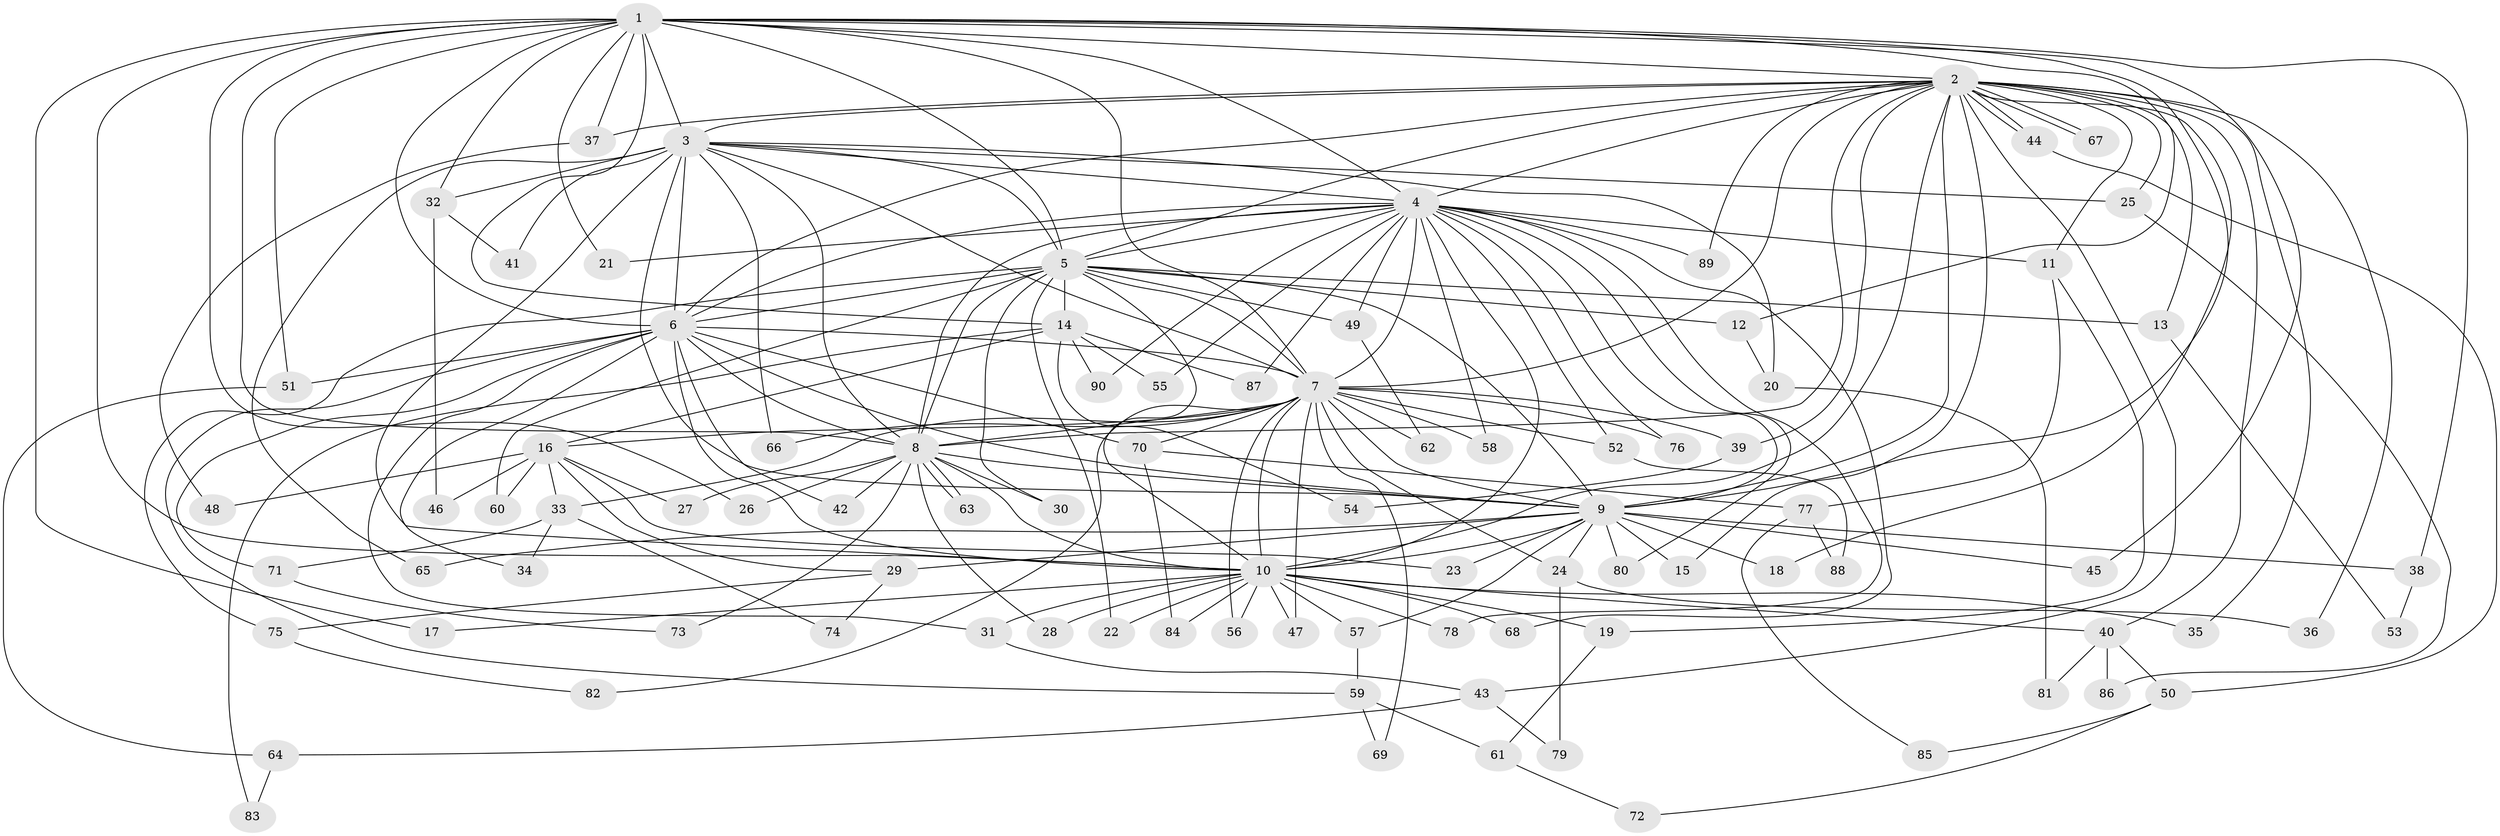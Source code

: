// Generated by graph-tools (version 1.1) at 2025/49/03/09/25 03:49:44]
// undirected, 90 vertices, 205 edges
graph export_dot {
graph [start="1"]
  node [color=gray90,style=filled];
  1;
  2;
  3;
  4;
  5;
  6;
  7;
  8;
  9;
  10;
  11;
  12;
  13;
  14;
  15;
  16;
  17;
  18;
  19;
  20;
  21;
  22;
  23;
  24;
  25;
  26;
  27;
  28;
  29;
  30;
  31;
  32;
  33;
  34;
  35;
  36;
  37;
  38;
  39;
  40;
  41;
  42;
  43;
  44;
  45;
  46;
  47;
  48;
  49;
  50;
  51;
  52;
  53;
  54;
  55;
  56;
  57;
  58;
  59;
  60;
  61;
  62;
  63;
  64;
  65;
  66;
  67;
  68;
  69;
  70;
  71;
  72;
  73;
  74;
  75;
  76;
  77;
  78;
  79;
  80;
  81;
  82;
  83;
  84;
  85;
  86;
  87;
  88;
  89;
  90;
  1 -- 2;
  1 -- 3;
  1 -- 4;
  1 -- 5;
  1 -- 6;
  1 -- 7;
  1 -- 8;
  1 -- 9;
  1 -- 10;
  1 -- 12;
  1 -- 14;
  1 -- 17;
  1 -- 21;
  1 -- 26;
  1 -- 32;
  1 -- 37;
  1 -- 38;
  1 -- 45;
  1 -- 51;
  2 -- 3;
  2 -- 4;
  2 -- 5;
  2 -- 6;
  2 -- 7;
  2 -- 8;
  2 -- 9;
  2 -- 10;
  2 -- 11;
  2 -- 13;
  2 -- 15;
  2 -- 18;
  2 -- 25;
  2 -- 35;
  2 -- 36;
  2 -- 37;
  2 -- 39;
  2 -- 40;
  2 -- 43;
  2 -- 44;
  2 -- 44;
  2 -- 67;
  2 -- 67;
  2 -- 89;
  3 -- 4;
  3 -- 5;
  3 -- 6;
  3 -- 7;
  3 -- 8;
  3 -- 9;
  3 -- 10;
  3 -- 20;
  3 -- 25;
  3 -- 32;
  3 -- 41;
  3 -- 65;
  3 -- 66;
  4 -- 5;
  4 -- 6;
  4 -- 7;
  4 -- 8;
  4 -- 9;
  4 -- 10;
  4 -- 11;
  4 -- 21;
  4 -- 49;
  4 -- 52;
  4 -- 55;
  4 -- 58;
  4 -- 68;
  4 -- 76;
  4 -- 78;
  4 -- 80;
  4 -- 87;
  4 -- 89;
  4 -- 90;
  5 -- 6;
  5 -- 7;
  5 -- 8;
  5 -- 9;
  5 -- 10;
  5 -- 12;
  5 -- 13;
  5 -- 14;
  5 -- 22;
  5 -- 30;
  5 -- 49;
  5 -- 60;
  5 -- 75;
  6 -- 7;
  6 -- 8;
  6 -- 9;
  6 -- 10;
  6 -- 31;
  6 -- 34;
  6 -- 42;
  6 -- 51;
  6 -- 59;
  6 -- 70;
  6 -- 71;
  7 -- 8;
  7 -- 9;
  7 -- 10;
  7 -- 16;
  7 -- 24;
  7 -- 33;
  7 -- 39;
  7 -- 47;
  7 -- 52;
  7 -- 56;
  7 -- 58;
  7 -- 62;
  7 -- 66;
  7 -- 69;
  7 -- 70;
  7 -- 76;
  7 -- 82;
  8 -- 9;
  8 -- 10;
  8 -- 26;
  8 -- 27;
  8 -- 28;
  8 -- 30;
  8 -- 42;
  8 -- 63;
  8 -- 63;
  8 -- 73;
  9 -- 10;
  9 -- 15;
  9 -- 18;
  9 -- 23;
  9 -- 24;
  9 -- 29;
  9 -- 38;
  9 -- 45;
  9 -- 57;
  9 -- 65;
  9 -- 80;
  10 -- 17;
  10 -- 19;
  10 -- 22;
  10 -- 28;
  10 -- 31;
  10 -- 35;
  10 -- 40;
  10 -- 47;
  10 -- 56;
  10 -- 57;
  10 -- 68;
  10 -- 78;
  10 -- 84;
  11 -- 19;
  11 -- 77;
  12 -- 20;
  13 -- 53;
  14 -- 16;
  14 -- 54;
  14 -- 55;
  14 -- 83;
  14 -- 87;
  14 -- 90;
  16 -- 23;
  16 -- 27;
  16 -- 29;
  16 -- 33;
  16 -- 46;
  16 -- 48;
  16 -- 60;
  19 -- 61;
  20 -- 81;
  24 -- 36;
  24 -- 79;
  25 -- 86;
  29 -- 74;
  29 -- 75;
  31 -- 43;
  32 -- 41;
  32 -- 46;
  33 -- 34;
  33 -- 71;
  33 -- 74;
  37 -- 48;
  38 -- 53;
  39 -- 54;
  40 -- 50;
  40 -- 81;
  40 -- 86;
  43 -- 64;
  43 -- 79;
  44 -- 50;
  49 -- 62;
  50 -- 72;
  50 -- 85;
  51 -- 64;
  52 -- 88;
  57 -- 59;
  59 -- 61;
  59 -- 69;
  61 -- 72;
  64 -- 83;
  70 -- 77;
  70 -- 84;
  71 -- 73;
  75 -- 82;
  77 -- 85;
  77 -- 88;
}
